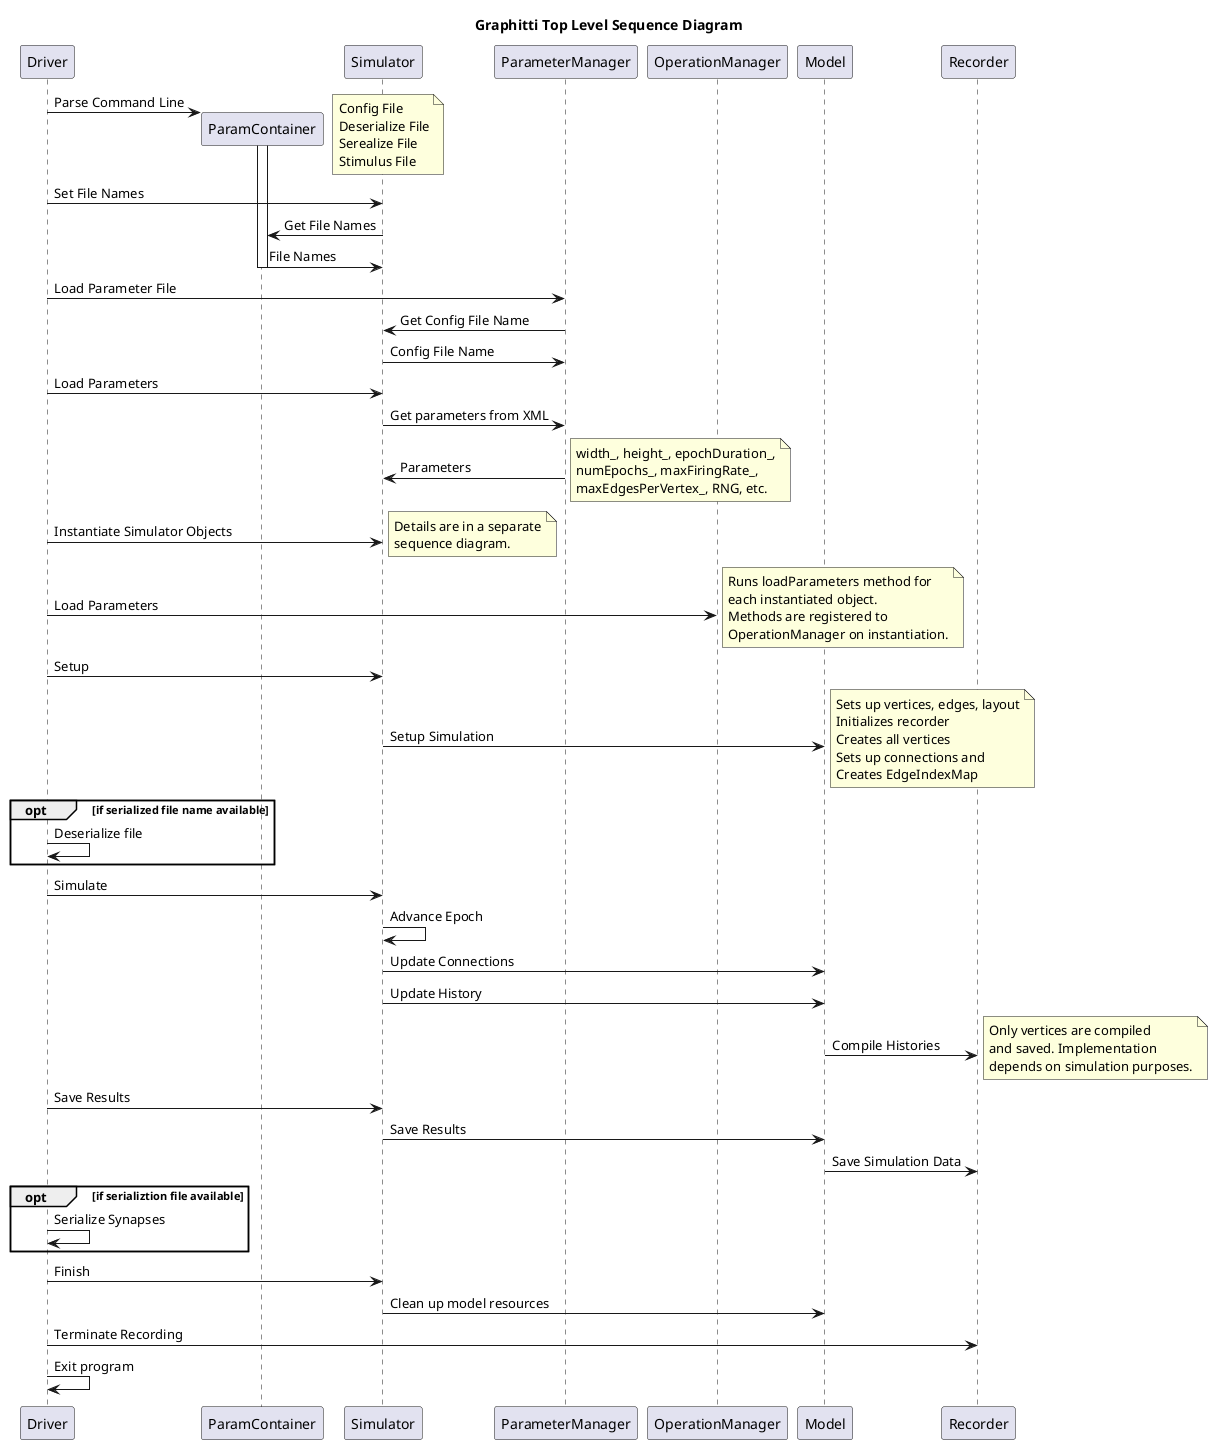 @startuml topLevelFlow

title Graphitti Top Level Sequence Diagram

Driver -> ParamContainer **: Parse Command Line
activate ParamContainer
note right
    Config File
    Deserialize File
    Serealize File
    Stimulus File
end note

Driver -> Simulator: Set File Names
Simulator -> ParamContainer: Get File Names
ParamContainer -> Simulator: File Names
deactivate ParamContainer

Driver -> ParameterManager: Load Parameter File
ParameterManager -> Simulator: Get Config File Name
Simulator -> ParameterManager: Config File Name
Driver -> Simulator: Load Parameters
Simulator -> ParameterManager: Get parameters from XML
ParameterManager -> Simulator: Parameters
note right
    width_, height_, epochDuration_,
    numEpochs_, maxFiringRate_,
    maxEdgesPerVertex_, RNG, etc.
end note

Driver -> Simulator: Instantiate Simulator Objects
note right
    Details are in a separate
    sequence diagram.
end note

' Expand in a separate diagram
Driver -> OperationManager: Load Parameters
note right
    Runs loadParameters method for
    each instantiated object.
    Methods are registered to
    OperationManager on instantiation.
end note

Driver -> Simulator: Setup
Simulator -> Model: Setup Simulation
note right
    Sets up vertices, edges, layout
    Initializes recorder
    Creates all vertices
    Sets up connections and
    Creates EdgeIndexMap
end note

opt if serialized file name available
    Driver -> Driver: Deserialize file
end

Driver -> Simulator: Simulate
Simulator -> Simulator: Advance Epoch
Simulator -> Model: Update Connections
Simulator -> Model: Update History
Model -> Recorder: Compile Histories
note right
    Only vertices are compiled
    and saved. Implementation
    depends on simulation purposes.
end note

Driver -> Simulator: Save Results
Simulator -> Model: Save Results
Model -> Recorder: Save Simulation Data

opt if serializtion file available
    Driver -> Driver: Serialize Synapses
end

Driver -> Simulator: Finish
Simulator -> Model: Clean up model resources
Driver -> Recorder: Terminate Recording
Driver -> Driver: Exit program

@enduml